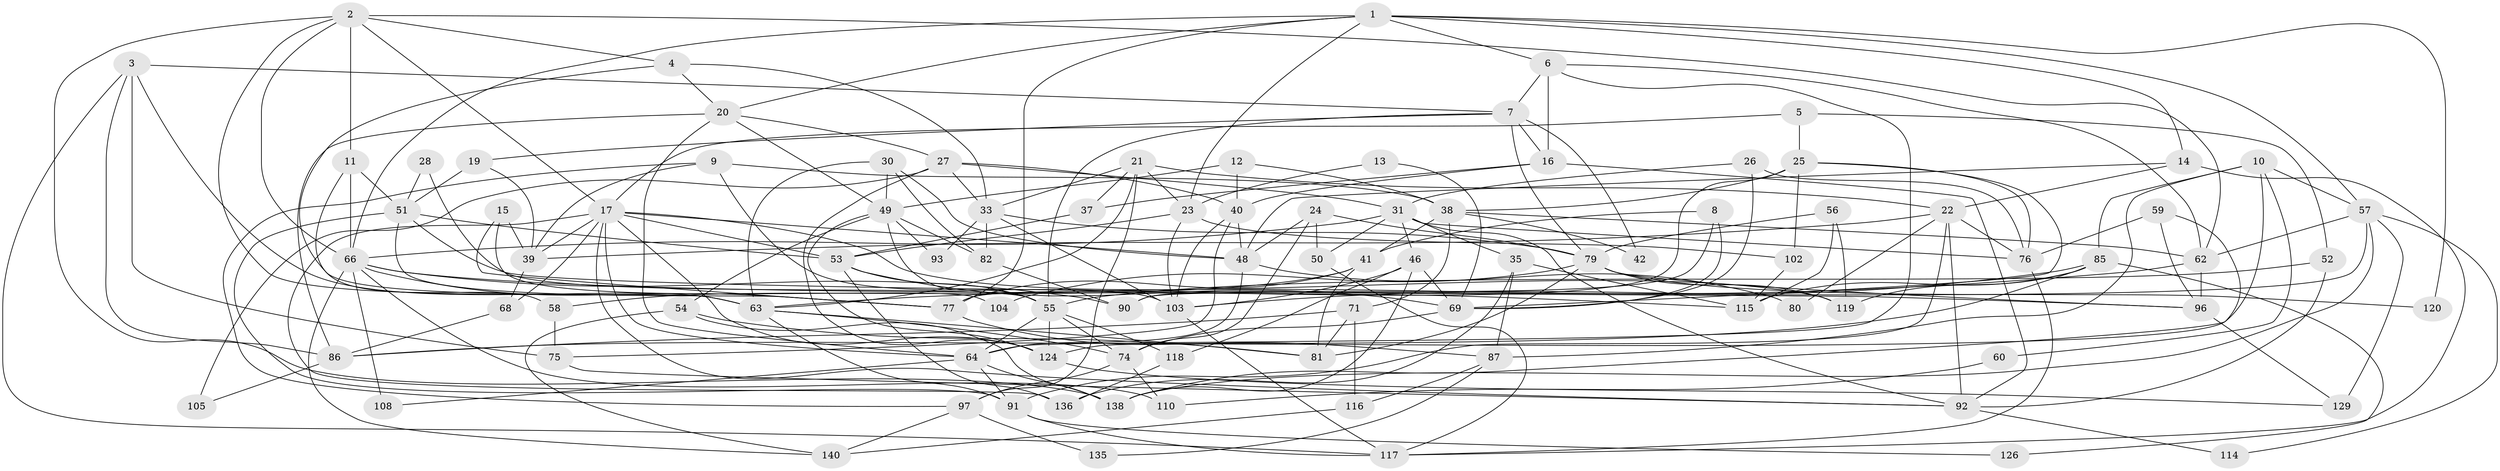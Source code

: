 // Generated by graph-tools (version 1.1) at 2025/24/03/03/25 07:24:00]
// undirected, 95 vertices, 231 edges
graph export_dot {
graph [start="1"]
  node [color=gray90,style=filled];
  1 [super="+29"];
  2 [super="+43"];
  3 [super="+45"];
  4 [super="+61"];
  5;
  6 [super="+132"];
  7 [super="+34"];
  8 [super="+99"];
  9;
  10 [super="+18"];
  11;
  12;
  13;
  14;
  15;
  16;
  17 [super="+47"];
  19 [super="+122"];
  20 [super="+72"];
  21 [super="+121"];
  22 [super="+127"];
  23 [super="+73"];
  24 [super="+131"];
  25 [super="+32"];
  26;
  27 [super="+44"];
  28;
  30 [super="+67"];
  31 [super="+36"];
  33 [super="+89"];
  35;
  37;
  38 [super="+113"];
  39 [super="+84"];
  40;
  41 [super="+65"];
  42 [super="+95"];
  46;
  48 [super="+98"];
  49 [super="+70"];
  50;
  51 [super="+134"];
  52;
  53 [super="+109"];
  54;
  55 [super="+83"];
  56;
  57 [super="+125"];
  58;
  59;
  60;
  62 [super="+111"];
  63 [super="+137"];
  64 [super="+143"];
  66 [super="+112"];
  68;
  69 [super="+94"];
  71 [super="+78"];
  74 [super="+145"];
  75;
  76 [super="+141"];
  77 [super="+144"];
  79 [super="+130"];
  80;
  81;
  82;
  85 [super="+88"];
  86 [super="+139"];
  87 [super="+123"];
  90 [super="+100"];
  91 [super="+133"];
  92 [super="+106"];
  93;
  96 [super="+101"];
  97;
  102;
  103 [super="+107"];
  104;
  105;
  108;
  110;
  114;
  115 [super="+128"];
  116;
  117;
  118;
  119;
  120;
  124;
  126;
  129;
  135;
  136 [super="+142"];
  138;
  140;
  1 -- 14;
  1 -- 23;
  1 -- 120;
  1 -- 77;
  1 -- 57;
  1 -- 66;
  1 -- 6;
  1 -- 20;
  2 -- 62;
  2 -- 11;
  2 -- 63;
  2 -- 138;
  2 -- 17;
  2 -- 4;
  2 -- 66;
  3 -- 117;
  3 -- 75;
  3 -- 7;
  3 -- 86;
  3 -- 63;
  4 -- 63;
  4 -- 20;
  4 -- 33;
  5 -- 52;
  5 -- 17;
  5 -- 25;
  6 -- 16;
  6 -- 7;
  6 -- 62;
  6 -- 64;
  7 -- 16;
  7 -- 19;
  7 -- 42;
  7 -- 55;
  7 -- 79;
  8 -- 90;
  8 -- 69;
  8 -- 41;
  9 -- 97;
  9 -- 103;
  9 -- 38;
  9 -- 39;
  10 -- 124;
  10 -- 60;
  10 -- 85;
  10 -- 87;
  10 -- 57;
  11 -- 51;
  11 -- 58;
  11 -- 66 [weight=2];
  12 -- 40;
  12 -- 49;
  12 -- 38;
  13 -- 69;
  13 -- 23;
  14 -- 117;
  14 -- 22;
  14 -- 48;
  15 -- 39;
  15 -- 77;
  15 -- 104;
  16 -- 37;
  16 -- 92;
  16 -- 40;
  17 -- 64;
  17 -- 53;
  17 -- 39;
  17 -- 119;
  17 -- 136;
  17 -- 48;
  17 -- 124;
  17 -- 68;
  17 -- 92;
  19 -- 51;
  19 -- 39;
  20 -- 49;
  20 -- 27;
  20 -- 64;
  20 -- 86;
  21 -- 33;
  21 -- 97;
  21 -- 23;
  21 -- 37;
  21 -- 22;
  21 -- 63;
  22 -- 91;
  22 -- 80;
  22 -- 92;
  22 -- 39 [weight=2];
  22 -- 76;
  23 -- 53;
  23 -- 103;
  23 -- 102;
  24 -- 50;
  24 -- 79;
  24 -- 74;
  24 -- 48;
  25 -- 69;
  25 -- 102;
  25 -- 76;
  25 -- 38;
  25 -- 77;
  26 -- 31;
  26 -- 76;
  26 -- 69;
  27 -- 40;
  27 -- 33;
  27 -- 105;
  27 -- 124;
  27 -- 31;
  28 -- 51;
  28 -- 55;
  30 -- 82;
  30 -- 48;
  30 -- 49;
  30 -- 63;
  31 -- 35;
  31 -- 50;
  31 -- 46;
  31 -- 76 [weight=2];
  31 -- 92;
  31 -- 66;
  33 -- 82;
  33 -- 93;
  33 -- 103;
  33 -- 79;
  35 -- 136;
  35 -- 115;
  35 -- 87;
  37 -- 53;
  38 -- 62 [weight=2];
  38 -- 71;
  38 -- 42 [weight=2];
  38 -- 41;
  39 -- 68;
  40 -- 103;
  40 -- 75;
  40 -- 48;
  41 -- 58;
  41 -- 81;
  41 -- 77;
  46 -- 138;
  46 -- 103;
  46 -- 118;
  46 -- 69;
  48 -- 80;
  48 -- 64;
  49 -- 93;
  49 -- 82;
  49 -- 54;
  49 -- 55;
  49 -- 124;
  50 -- 117;
  51 -- 53;
  51 -- 77;
  51 -- 91;
  51 -- 96;
  52 -- 92;
  52 -- 55;
  53 -- 55;
  53 -- 136;
  53 -- 69;
  54 -- 138;
  54 -- 81;
  54 -- 140;
  55 -- 124;
  55 -- 64;
  55 -- 74;
  55 -- 118;
  56 -- 79;
  56 -- 119;
  56 -- 115;
  57 -- 62;
  57 -- 90;
  57 -- 129;
  57 -- 114;
  57 -- 138;
  58 -- 75;
  59 -- 138;
  59 -- 76;
  59 -- 96;
  60 -- 110;
  62 -- 96;
  62 -- 63;
  63 -- 81;
  63 -- 74;
  63 -- 91;
  64 -- 91;
  64 -- 108;
  64 -- 138;
  66 -- 77;
  66 -- 108;
  66 -- 110;
  66 -- 90;
  66 -- 140;
  66 -- 115;
  68 -- 86;
  69 -- 74;
  71 -- 86;
  71 -- 81;
  71 -- 116;
  74 -- 110;
  74 -- 97;
  75 -- 92;
  76 -- 117;
  77 -- 87;
  79 -- 81;
  79 -- 119;
  79 -- 96;
  79 -- 104 [weight=2];
  79 -- 120;
  82 -- 90;
  85 -- 103;
  85 -- 86;
  85 -- 115;
  85 -- 126;
  85 -- 119;
  86 -- 105;
  87 -- 135;
  87 -- 116;
  91 -- 117;
  91 -- 126;
  92 -- 114;
  96 -- 129;
  97 -- 140;
  97 -- 135;
  102 -- 115;
  103 -- 117;
  116 -- 140;
  118 -- 136;
  124 -- 129;
}

